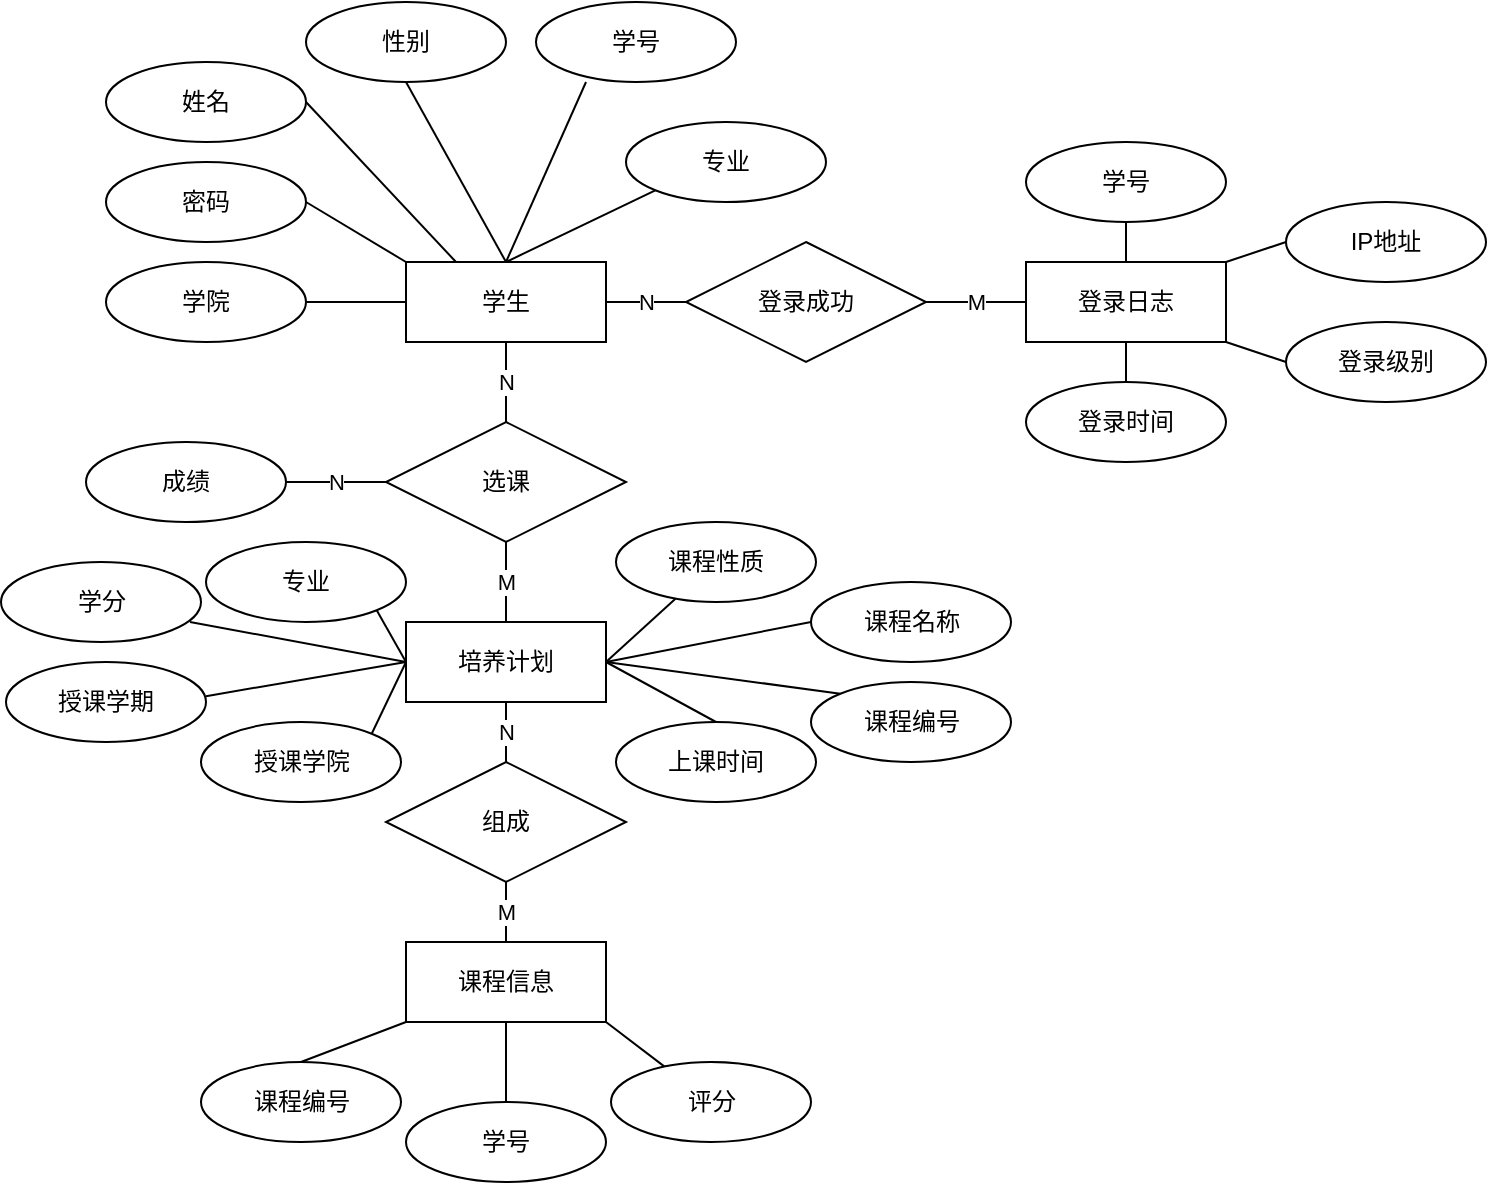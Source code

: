 <mxfile version="14.9.0" type="github">
  <diagram id="vmqsmsesN2qq8Ci02o4d" name="Page-1">
    <mxGraphModel dx="1422" dy="706" grid="1" gridSize="10" guides="1" tooltips="1" connect="1" arrows="1" fold="1" page="1" pageScale="1" pageWidth="850" pageHeight="1100" math="0" shadow="0">
      <root>
        <mxCell id="0" />
        <mxCell id="1" parent="0" />
        <mxCell id="jxDY9_vzpqkCRHFZkc1k-1" value="学号" style="ellipse;whiteSpace=wrap;html=1;align=center;" vertex="1" parent="1">
          <mxGeometry x="285" y="40" width="100" height="40" as="geometry" />
        </mxCell>
        <mxCell id="jxDY9_vzpqkCRHFZkc1k-2" value="专业" style="ellipse;whiteSpace=wrap;html=1;align=center;" vertex="1" parent="1">
          <mxGeometry x="330" y="100" width="100" height="40" as="geometry" />
        </mxCell>
        <mxCell id="jxDY9_vzpqkCRHFZkc1k-3" value="学生" style="whiteSpace=wrap;html=1;align=center;" vertex="1" parent="1">
          <mxGeometry x="220" y="170" width="100" height="40" as="geometry" />
        </mxCell>
        <mxCell id="jxDY9_vzpqkCRHFZkc1k-4" value="性别" style="ellipse;whiteSpace=wrap;html=1;align=center;" vertex="1" parent="1">
          <mxGeometry x="170" y="40" width="100" height="40" as="geometry" />
        </mxCell>
        <mxCell id="jxDY9_vzpqkCRHFZkc1k-5" value="密码" style="ellipse;whiteSpace=wrap;html=1;align=center;" vertex="1" parent="1">
          <mxGeometry x="70" y="120" width="100" height="40" as="geometry" />
        </mxCell>
        <mxCell id="jxDY9_vzpqkCRHFZkc1k-6" value="姓名" style="ellipse;whiteSpace=wrap;html=1;align=center;" vertex="1" parent="1">
          <mxGeometry x="70" y="70" width="100" height="40" as="geometry" />
        </mxCell>
        <mxCell id="jxDY9_vzpqkCRHFZkc1k-7" value="学院" style="ellipse;whiteSpace=wrap;html=1;align=center;" vertex="1" parent="1">
          <mxGeometry x="70" y="170" width="100" height="40" as="geometry" />
        </mxCell>
        <mxCell id="jxDY9_vzpqkCRHFZkc1k-8" value="成绩" style="ellipse;whiteSpace=wrap;html=1;align=center;" vertex="1" parent="1">
          <mxGeometry x="60" y="260" width="100" height="40" as="geometry" />
        </mxCell>
        <mxCell id="jxDY9_vzpqkCRHFZkc1k-9" value="选课" style="shape=rhombus;perimeter=rhombusPerimeter;whiteSpace=wrap;html=1;align=center;" vertex="1" parent="1">
          <mxGeometry x="210" y="250" width="120" height="60" as="geometry" />
        </mxCell>
        <mxCell id="jxDY9_vzpqkCRHFZkc1k-10" value="学号" style="ellipse;whiteSpace=wrap;html=1;align=center;" vertex="1" parent="1">
          <mxGeometry x="530" y="110" width="100" height="40" as="geometry" />
        </mxCell>
        <mxCell id="jxDY9_vzpqkCRHFZkc1k-11" value="培养计划" style="whiteSpace=wrap;html=1;align=center;" vertex="1" parent="1">
          <mxGeometry x="220" y="350" width="100" height="40" as="geometry" />
        </mxCell>
        <mxCell id="jxDY9_vzpqkCRHFZkc1k-13" value="M" style="endArrow=none;html=1;rounded=0;exitX=0.5;exitY=1;exitDx=0;exitDy=0;entryX=0.5;entryY=0;entryDx=0;entryDy=0;" edge="1" parent="1" source="jxDY9_vzpqkCRHFZkc1k-9" target="jxDY9_vzpqkCRHFZkc1k-11">
          <mxGeometry relative="1" as="geometry">
            <mxPoint x="290" y="350" as="sourcePoint" />
            <mxPoint x="450" y="350" as="targetPoint" />
          </mxGeometry>
        </mxCell>
        <mxCell id="jxDY9_vzpqkCRHFZkc1k-15" value="N" style="endArrow=none;html=1;rounded=0;exitX=0.5;exitY=1;exitDx=0;exitDy=0;entryX=0.5;entryY=0;entryDx=0;entryDy=0;" edge="1" parent="1" source="jxDY9_vzpqkCRHFZkc1k-3" target="jxDY9_vzpqkCRHFZkc1k-9">
          <mxGeometry relative="1" as="geometry">
            <mxPoint x="280" y="350" as="sourcePoint" />
            <mxPoint x="280" y="410" as="targetPoint" />
          </mxGeometry>
        </mxCell>
        <mxCell id="jxDY9_vzpqkCRHFZkc1k-16" value="登录日志" style="whiteSpace=wrap;html=1;align=center;" vertex="1" parent="1">
          <mxGeometry x="530" y="170" width="100" height="40" as="geometry" />
        </mxCell>
        <mxCell id="jxDY9_vzpqkCRHFZkc1k-18" value="课程信息" style="whiteSpace=wrap;html=1;align=center;" vertex="1" parent="1">
          <mxGeometry x="220" y="510" width="100" height="40" as="geometry" />
        </mxCell>
        <mxCell id="jxDY9_vzpqkCRHFZkc1k-23" value="组成" style="shape=rhombus;perimeter=rhombusPerimeter;whiteSpace=wrap;html=1;align=center;" vertex="1" parent="1">
          <mxGeometry x="210" y="420" width="120" height="60" as="geometry" />
        </mxCell>
        <mxCell id="jxDY9_vzpqkCRHFZkc1k-24" value="N" style="endArrow=none;html=1;rounded=0;exitX=0.5;exitY=1;exitDx=0;exitDy=0;entryX=0.5;entryY=0;entryDx=0;entryDy=0;" edge="1" parent="1" source="jxDY9_vzpqkCRHFZkc1k-11" target="jxDY9_vzpqkCRHFZkc1k-23">
          <mxGeometry relative="1" as="geometry">
            <mxPoint x="280" y="350" as="sourcePoint" />
            <mxPoint x="280" y="410" as="targetPoint" />
          </mxGeometry>
        </mxCell>
        <mxCell id="jxDY9_vzpqkCRHFZkc1k-26" value="M" style="endArrow=none;html=1;rounded=0;exitX=0.5;exitY=1;exitDx=0;exitDy=0;entryX=0.5;entryY=0;entryDx=0;entryDy=0;" edge="1" parent="1" source="jxDY9_vzpqkCRHFZkc1k-23" target="jxDY9_vzpqkCRHFZkc1k-18">
          <mxGeometry relative="1" as="geometry">
            <mxPoint x="280" y="450" as="sourcePoint" />
            <mxPoint x="280" y="510" as="targetPoint" />
          </mxGeometry>
        </mxCell>
        <mxCell id="jxDY9_vzpqkCRHFZkc1k-28" value="N" style="endArrow=none;html=1;rounded=0;exitX=1;exitY=0.5;exitDx=0;exitDy=0;entryX=0;entryY=0.5;entryDx=0;entryDy=0;" edge="1" parent="1" source="jxDY9_vzpqkCRHFZkc1k-8" target="jxDY9_vzpqkCRHFZkc1k-9">
          <mxGeometry relative="1" as="geometry">
            <mxPoint x="280" y="220" as="sourcePoint" />
            <mxPoint x="280" y="260" as="targetPoint" />
          </mxGeometry>
        </mxCell>
        <mxCell id="jxDY9_vzpqkCRHFZkc1k-31" value="" style="endArrow=none;html=1;rounded=0;entryX=0;entryY=0.5;entryDx=0;entryDy=0;" edge="1" parent="1" target="jxDY9_vzpqkCRHFZkc1k-3">
          <mxGeometry relative="1" as="geometry">
            <mxPoint x="170" y="190" as="sourcePoint" />
            <mxPoint x="330" y="190" as="targetPoint" />
          </mxGeometry>
        </mxCell>
        <mxCell id="jxDY9_vzpqkCRHFZkc1k-32" value="" style="endArrow=none;html=1;rounded=0;entryX=0;entryY=0;entryDx=0;entryDy=0;" edge="1" parent="1" target="jxDY9_vzpqkCRHFZkc1k-3">
          <mxGeometry relative="1" as="geometry">
            <mxPoint x="170" y="140" as="sourcePoint" />
            <mxPoint x="330" y="140" as="targetPoint" />
          </mxGeometry>
        </mxCell>
        <mxCell id="jxDY9_vzpqkCRHFZkc1k-33" value="" style="endArrow=none;html=1;rounded=0;entryX=0.25;entryY=0;entryDx=0;entryDy=0;" edge="1" parent="1" target="jxDY9_vzpqkCRHFZkc1k-3">
          <mxGeometry relative="1" as="geometry">
            <mxPoint x="170" y="90" as="sourcePoint" />
            <mxPoint x="330" y="90" as="targetPoint" />
          </mxGeometry>
        </mxCell>
        <mxCell id="jxDY9_vzpqkCRHFZkc1k-34" value="" style="endArrow=none;html=1;rounded=0;exitX=0.5;exitY=1;exitDx=0;exitDy=0;entryX=0.5;entryY=0;entryDx=0;entryDy=0;" edge="1" parent="1" source="jxDY9_vzpqkCRHFZkc1k-4" target="jxDY9_vzpqkCRHFZkc1k-3">
          <mxGeometry relative="1" as="geometry">
            <mxPoint x="260" y="100" as="sourcePoint" />
            <mxPoint x="420" y="100" as="targetPoint" />
          </mxGeometry>
        </mxCell>
        <mxCell id="jxDY9_vzpqkCRHFZkc1k-35" value="" style="endArrow=none;html=1;rounded=0;entryX=0.5;entryY=0;entryDx=0;entryDy=0;" edge="1" parent="1" target="jxDY9_vzpqkCRHFZkc1k-3">
          <mxGeometry relative="1" as="geometry">
            <mxPoint x="310" y="80" as="sourcePoint" />
            <mxPoint x="540" y="100" as="targetPoint" />
          </mxGeometry>
        </mxCell>
        <mxCell id="jxDY9_vzpqkCRHFZkc1k-36" value="" style="endArrow=none;html=1;rounded=0;exitX=0.5;exitY=0;exitDx=0;exitDy=0;entryX=0;entryY=1;entryDx=0;entryDy=0;" edge="1" parent="1" source="jxDY9_vzpqkCRHFZkc1k-3" target="jxDY9_vzpqkCRHFZkc1k-2">
          <mxGeometry relative="1" as="geometry">
            <mxPoint x="330" y="160" as="sourcePoint" />
            <mxPoint x="490" y="160" as="targetPoint" />
          </mxGeometry>
        </mxCell>
        <mxCell id="jxDY9_vzpqkCRHFZkc1k-37" value="课程编号" style="ellipse;whiteSpace=wrap;html=1;align=center;" vertex="1" parent="1">
          <mxGeometry x="117.5" y="570" width="100" height="40" as="geometry" />
        </mxCell>
        <mxCell id="jxDY9_vzpqkCRHFZkc1k-38" value="学号" style="ellipse;whiteSpace=wrap;html=1;align=center;" vertex="1" parent="1">
          <mxGeometry x="220" y="590" width="100" height="40" as="geometry" />
        </mxCell>
        <mxCell id="jxDY9_vzpqkCRHFZkc1k-39" value="评分" style="ellipse;whiteSpace=wrap;html=1;align=center;" vertex="1" parent="1">
          <mxGeometry x="322.5" y="570" width="100" height="40" as="geometry" />
        </mxCell>
        <mxCell id="jxDY9_vzpqkCRHFZkc1k-40" value="登录成功" style="shape=rhombus;perimeter=rhombusPerimeter;whiteSpace=wrap;html=1;align=center;" vertex="1" parent="1">
          <mxGeometry x="360" y="160" width="120" height="60" as="geometry" />
        </mxCell>
        <mxCell id="jxDY9_vzpqkCRHFZkc1k-43" value="N" style="endArrow=none;html=1;rounded=0;exitX=1;exitY=0.5;exitDx=0;exitDy=0;entryX=0;entryY=0.5;entryDx=0;entryDy=0;" edge="1" parent="1" source="jxDY9_vzpqkCRHFZkc1k-3" target="jxDY9_vzpqkCRHFZkc1k-40">
          <mxGeometry relative="1" as="geometry">
            <mxPoint x="280" y="180" as="sourcePoint" />
            <mxPoint x="355" y="190" as="targetPoint" />
          </mxGeometry>
        </mxCell>
        <mxCell id="jxDY9_vzpqkCRHFZkc1k-44" value="M" style="endArrow=none;html=1;rounded=0;exitX=1;exitY=0.5;exitDx=0;exitDy=0;entryX=0;entryY=0.5;entryDx=0;entryDy=0;" edge="1" parent="1" source="jxDY9_vzpqkCRHFZkc1k-40" target="jxDY9_vzpqkCRHFZkc1k-16">
          <mxGeometry relative="1" as="geometry">
            <mxPoint x="330" y="200" as="sourcePoint" />
            <mxPoint x="370" y="200" as="targetPoint" />
          </mxGeometry>
        </mxCell>
        <mxCell id="jxDY9_vzpqkCRHFZkc1k-46" value="登录时间" style="ellipse;whiteSpace=wrap;html=1;align=center;" vertex="1" parent="1">
          <mxGeometry x="530" y="230" width="100" height="40" as="geometry" />
        </mxCell>
        <mxCell id="jxDY9_vzpqkCRHFZkc1k-47" value="登录级别" style="ellipse;whiteSpace=wrap;html=1;align=center;" vertex="1" parent="1">
          <mxGeometry x="660" y="200" width="100" height="40" as="geometry" />
        </mxCell>
        <mxCell id="jxDY9_vzpqkCRHFZkc1k-48" value="IP地址" style="ellipse;whiteSpace=wrap;html=1;align=center;" vertex="1" parent="1">
          <mxGeometry x="660" y="140" width="100" height="40" as="geometry" />
        </mxCell>
        <mxCell id="jxDY9_vzpqkCRHFZkc1k-50" value="" style="endArrow=none;html=1;rounded=0;exitX=0.5;exitY=0;exitDx=0;exitDy=0;entryX=0.5;entryY=1;entryDx=0;entryDy=0;" edge="1" parent="1" source="jxDY9_vzpqkCRHFZkc1k-16" target="jxDY9_vzpqkCRHFZkc1k-10">
          <mxGeometry relative="1" as="geometry">
            <mxPoint x="280" y="180" as="sourcePoint" />
            <mxPoint x="354.645" y="144.142" as="targetPoint" />
          </mxGeometry>
        </mxCell>
        <mxCell id="jxDY9_vzpqkCRHFZkc1k-53" value="" style="endArrow=none;html=1;rounded=0;exitX=1;exitY=0;exitDx=0;exitDy=0;entryX=0;entryY=0.5;entryDx=0;entryDy=0;exitPerimeter=0;" edge="1" parent="1" source="jxDY9_vzpqkCRHFZkc1k-16" target="jxDY9_vzpqkCRHFZkc1k-48">
          <mxGeometry relative="1" as="geometry">
            <mxPoint x="600" y="190" as="sourcePoint" />
            <mxPoint x="600" y="150" as="targetPoint" />
          </mxGeometry>
        </mxCell>
        <mxCell id="jxDY9_vzpqkCRHFZkc1k-54" value="" style="endArrow=none;html=1;rounded=0;exitX=0;exitY=0.5;exitDx=0;exitDy=0;entryX=1;entryY=1;entryDx=0;entryDy=0;" edge="1" parent="1" source="jxDY9_vzpqkCRHFZkc1k-47" target="jxDY9_vzpqkCRHFZkc1k-16">
          <mxGeometry relative="1" as="geometry">
            <mxPoint x="610" y="200" as="sourcePoint" />
            <mxPoint x="610" y="160" as="targetPoint" />
          </mxGeometry>
        </mxCell>
        <mxCell id="jxDY9_vzpqkCRHFZkc1k-55" value="" style="endArrow=none;html=1;rounded=0;exitX=0.5;exitY=0;exitDx=0;exitDy=0;entryX=0.5;entryY=1;entryDx=0;entryDy=0;" edge="1" parent="1" source="jxDY9_vzpqkCRHFZkc1k-46" target="jxDY9_vzpqkCRHFZkc1k-16">
          <mxGeometry relative="1" as="geometry">
            <mxPoint x="620" y="210" as="sourcePoint" />
            <mxPoint x="620" y="170" as="targetPoint" />
          </mxGeometry>
        </mxCell>
        <mxCell id="jxDY9_vzpqkCRHFZkc1k-56" value="课程性质" style="ellipse;whiteSpace=wrap;html=1;align=center;" vertex="1" parent="1">
          <mxGeometry x="325" y="300" width="100" height="40" as="geometry" />
        </mxCell>
        <mxCell id="jxDY9_vzpqkCRHFZkc1k-57" value="课程名称" style="ellipse;whiteSpace=wrap;html=1;align=center;" vertex="1" parent="1">
          <mxGeometry x="422.5" y="330" width="100" height="40" as="geometry" />
        </mxCell>
        <mxCell id="jxDY9_vzpqkCRHFZkc1k-58" value="课程编号" style="ellipse;whiteSpace=wrap;html=1;align=center;" vertex="1" parent="1">
          <mxGeometry x="422.5" y="380" width="100" height="40" as="geometry" />
        </mxCell>
        <mxCell id="jxDY9_vzpqkCRHFZkc1k-59" value="" style="endArrow=none;html=1;rounded=0;entryX=0.5;entryY=0;entryDx=0;entryDy=0;" edge="1" parent="1" target="jxDY9_vzpqkCRHFZkc1k-37">
          <mxGeometry relative="1" as="geometry">
            <mxPoint x="220" y="550" as="sourcePoint" />
            <mxPoint x="230" y="200" as="targetPoint" />
          </mxGeometry>
        </mxCell>
        <mxCell id="jxDY9_vzpqkCRHFZkc1k-60" value="" style="endArrow=none;html=1;rounded=0;entryX=0.5;entryY=0;entryDx=0;entryDy=0;exitX=0.5;exitY=1;exitDx=0;exitDy=0;" edge="1" parent="1" source="jxDY9_vzpqkCRHFZkc1k-18" target="jxDY9_vzpqkCRHFZkc1k-38">
          <mxGeometry relative="1" as="geometry">
            <mxPoint x="230" y="560" as="sourcePoint" />
            <mxPoint x="180" y="600" as="targetPoint" />
          </mxGeometry>
        </mxCell>
        <mxCell id="jxDY9_vzpqkCRHFZkc1k-61" value="" style="endArrow=none;html=1;rounded=0;" edge="1" parent="1" target="jxDY9_vzpqkCRHFZkc1k-39">
          <mxGeometry relative="1" as="geometry">
            <mxPoint x="320" y="550" as="sourcePoint" />
            <mxPoint x="190" y="610" as="targetPoint" />
          </mxGeometry>
        </mxCell>
        <mxCell id="jxDY9_vzpqkCRHFZkc1k-62" value="专业" style="ellipse;whiteSpace=wrap;html=1;align=center;" vertex="1" parent="1">
          <mxGeometry x="120" y="310" width="100" height="40" as="geometry" />
        </mxCell>
        <mxCell id="jxDY9_vzpqkCRHFZkc1k-63" value="学分" style="ellipse;whiteSpace=wrap;html=1;align=center;" vertex="1" parent="1">
          <mxGeometry x="17.5" y="320" width="100" height="40" as="geometry" />
        </mxCell>
        <mxCell id="jxDY9_vzpqkCRHFZkc1k-64" value="授课学期" style="ellipse;whiteSpace=wrap;html=1;align=center;" vertex="1" parent="1">
          <mxGeometry x="20" y="370" width="100" height="40" as="geometry" />
        </mxCell>
        <mxCell id="jxDY9_vzpqkCRHFZkc1k-65" value="授课学院" style="ellipse;whiteSpace=wrap;html=1;align=center;" vertex="1" parent="1">
          <mxGeometry x="117.5" y="400" width="100" height="40" as="geometry" />
        </mxCell>
        <mxCell id="jxDY9_vzpqkCRHFZkc1k-66" value="上课时间" style="ellipse;whiteSpace=wrap;html=1;align=center;" vertex="1" parent="1">
          <mxGeometry x="325" y="400" width="100" height="40" as="geometry" />
        </mxCell>
        <mxCell id="jxDY9_vzpqkCRHFZkc1k-67" value="" style="endArrow=none;html=1;rounded=0;entryX=0;entryY=0.5;entryDx=0;entryDy=0;exitX=1;exitY=1;exitDx=0;exitDy=0;" edge="1" parent="1" source="jxDY9_vzpqkCRHFZkc1k-62" target="jxDY9_vzpqkCRHFZkc1k-11">
          <mxGeometry relative="1" as="geometry">
            <mxPoint x="230" y="560" as="sourcePoint" />
            <mxPoint x="177.5" y="580" as="targetPoint" />
          </mxGeometry>
        </mxCell>
        <mxCell id="jxDY9_vzpqkCRHFZkc1k-68" value="" style="endArrow=none;html=1;rounded=0;entryX=0;entryY=0.5;entryDx=0;entryDy=0;" edge="1" parent="1" target="jxDY9_vzpqkCRHFZkc1k-11">
          <mxGeometry relative="1" as="geometry">
            <mxPoint x="112" y="350" as="sourcePoint" />
            <mxPoint x="230" y="380" as="targetPoint" />
          </mxGeometry>
        </mxCell>
        <mxCell id="jxDY9_vzpqkCRHFZkc1k-69" value="" style="endArrow=none;html=1;rounded=0;exitX=1;exitY=1;exitDx=0;exitDy=0;" edge="1" parent="1">
          <mxGeometry relative="1" as="geometry">
            <mxPoint x="119.995" y="387.072" as="sourcePoint" />
            <mxPoint x="220" y="370" as="targetPoint" />
          </mxGeometry>
        </mxCell>
        <mxCell id="jxDY9_vzpqkCRHFZkc1k-70" value="" style="endArrow=none;html=1;rounded=0;entryX=0;entryY=0.5;entryDx=0;entryDy=0;exitX=1;exitY=0;exitDx=0;exitDy=0;" edge="1" parent="1" source="jxDY9_vzpqkCRHFZkc1k-65" target="jxDY9_vzpqkCRHFZkc1k-11">
          <mxGeometry relative="1" as="geometry">
            <mxPoint x="235.355" y="374.142" as="sourcePoint" />
            <mxPoint x="250" y="400" as="targetPoint" />
          </mxGeometry>
        </mxCell>
        <mxCell id="jxDY9_vzpqkCRHFZkc1k-72" value="" style="endArrow=none;html=1;rounded=0;entryX=1;entryY=0.5;entryDx=0;entryDy=0;" edge="1" parent="1" source="jxDY9_vzpqkCRHFZkc1k-56" target="jxDY9_vzpqkCRHFZkc1k-11">
          <mxGeometry relative="1" as="geometry">
            <mxPoint x="129.995" y="397.072" as="sourcePoint" />
            <mxPoint x="230" y="380" as="targetPoint" />
          </mxGeometry>
        </mxCell>
        <mxCell id="jxDY9_vzpqkCRHFZkc1k-73" value="" style="endArrow=none;html=1;rounded=0;entryX=1;entryY=0.5;entryDx=0;entryDy=0;exitX=0;exitY=0.5;exitDx=0;exitDy=0;" edge="1" parent="1" source="jxDY9_vzpqkCRHFZkc1k-57" target="jxDY9_vzpqkCRHFZkc1k-11">
          <mxGeometry relative="1" as="geometry">
            <mxPoint x="364.863" y="348.306" as="sourcePoint" />
            <mxPoint x="330" y="380" as="targetPoint" />
          </mxGeometry>
        </mxCell>
        <mxCell id="jxDY9_vzpqkCRHFZkc1k-74" value="" style="endArrow=none;html=1;rounded=0;exitX=0;exitY=0;exitDx=0;exitDy=0;" edge="1" parent="1" source="jxDY9_vzpqkCRHFZkc1k-58">
          <mxGeometry relative="1" as="geometry">
            <mxPoint x="432.5" y="360" as="sourcePoint" />
            <mxPoint x="320" y="370" as="targetPoint" />
          </mxGeometry>
        </mxCell>
        <mxCell id="jxDY9_vzpqkCRHFZkc1k-75" value="" style="endArrow=none;html=1;rounded=0;entryX=1;entryY=0.5;entryDx=0;entryDy=0;exitX=0.5;exitY=0;exitDx=0;exitDy=0;" edge="1" parent="1" source="jxDY9_vzpqkCRHFZkc1k-66" target="jxDY9_vzpqkCRHFZkc1k-11">
          <mxGeometry relative="1" as="geometry">
            <mxPoint x="442.5" y="370" as="sourcePoint" />
            <mxPoint x="340" y="390" as="targetPoint" />
          </mxGeometry>
        </mxCell>
      </root>
    </mxGraphModel>
  </diagram>
</mxfile>
